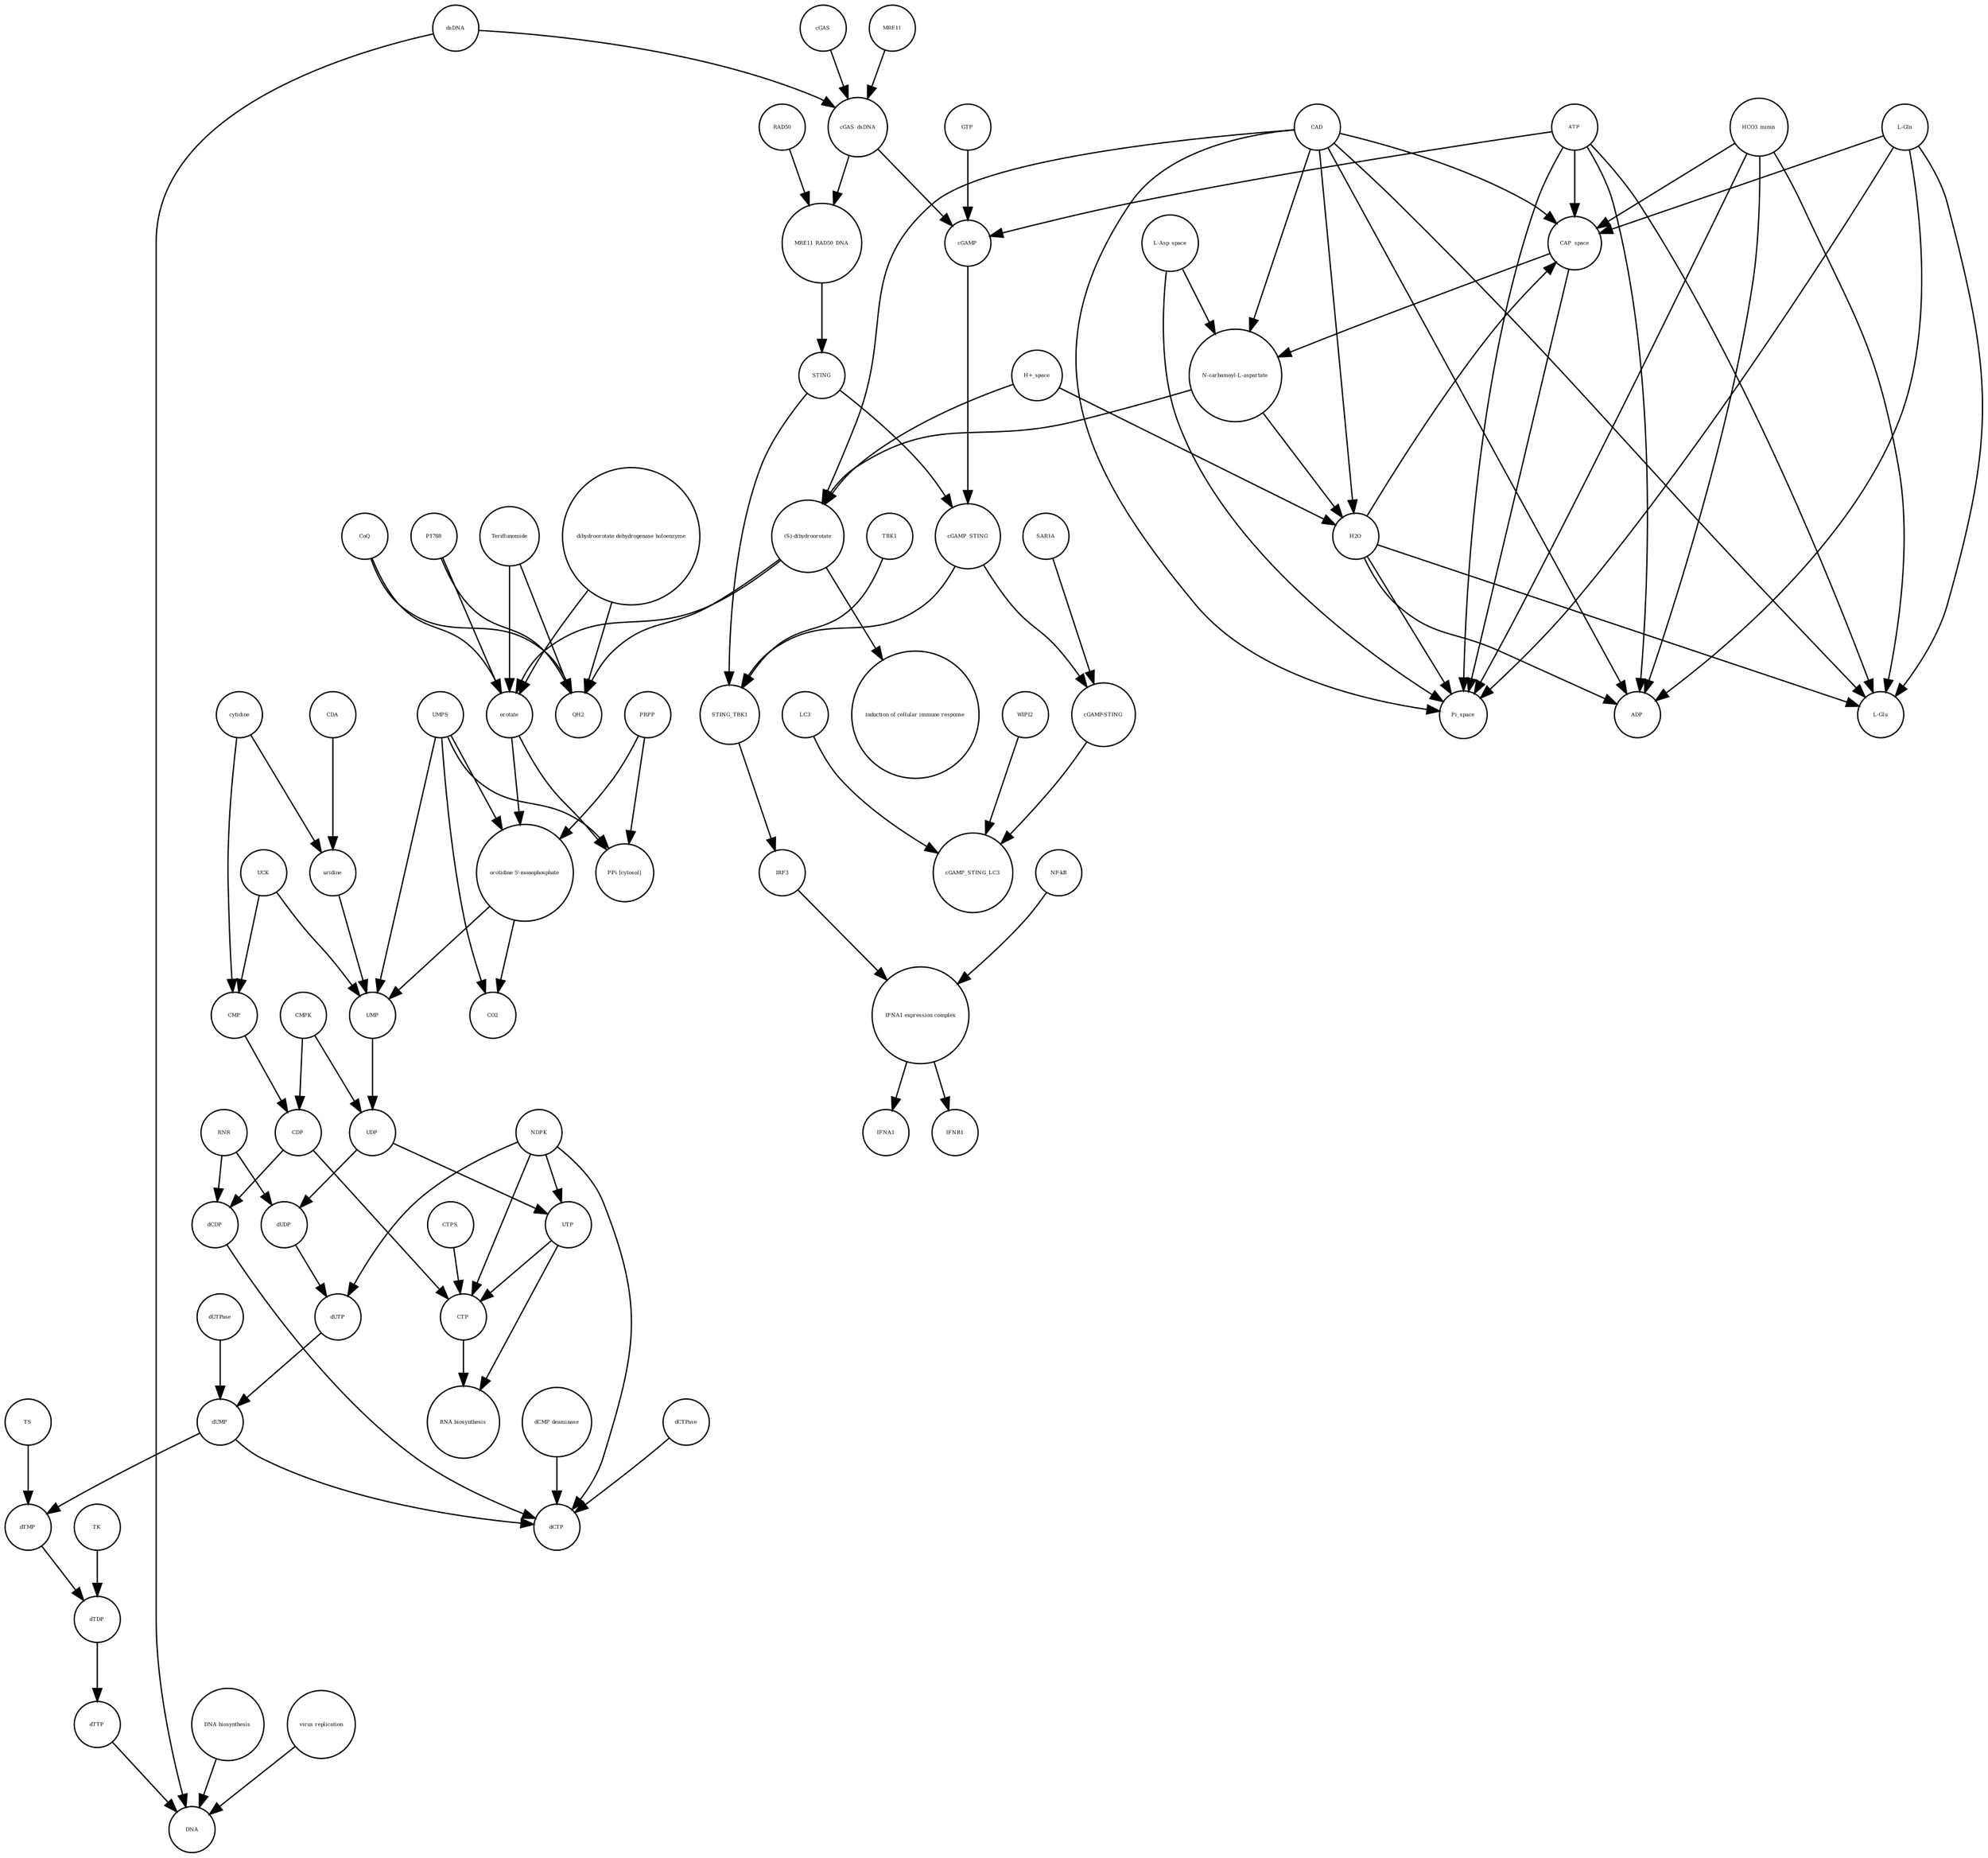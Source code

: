 strict digraph  {
UTP [annotation="", bipartite=0, cls="simple chemical", fontsize=4, label=UTP, shape=circle];
"RNA biosynthesis" [annotation="urn_miriam_obo.go_GO%3A0032774", bipartite=0, cls=phenotype, fontsize=4, label="RNA biosynthesis", shape=circle];
CTP [annotation="", bipartite=0, cls="simple chemical", fontsize=4, label=CTP, shape=circle];
"(S)-dihydroorotate" [annotation="", bipartite=0, cls="simple chemical", fontsize=4, label="(S)-dihydroorotate", shape=circle];
"induction of cellular immune response" [annotation="", bipartite=0, cls=phenotype, fontsize=4, label="induction of cellular immune response", shape=circle];
UDP [annotation="", bipartite=0, cls="simple chemical", fontsize=4, label=UDP, shape=circle];
SAR1A [annotation="", bipartite=0, cls=macromolecule, fontsize=4, label=SAR1A, shape=circle];
cGAMP_STING_LC3 [annotation="", bipartite=0, cls=complex, fontsize=4, label=cGAMP_STING_LC3, shape=circle];
"dihydroorotate dehydrogenase holoenzyme" [annotation="", bipartite=0, cls="simple chemical", fontsize=4, label="dihydroorotate dehydrogenase holoenzyme", shape=circle];
"H+_space" [annotation="", bipartite=0, cls="simple chemical", fontsize=4, label="H+_space", shape=circle];
TK [annotation="", bipartite=0, cls=macromolecule, fontsize=4, label=TK, shape=circle];
dUTP [annotation="", bipartite=0, cls="simple chemical", fontsize=4, label=dUTP, shape=circle];
dTMP [annotation="", bipartite=0, cls="simple chemical", fontsize=4, label=dTMP, shape=circle];
CoQ [annotation="", bipartite=0, cls="simple chemical", fontsize=4, label=CoQ, shape=circle];
CAP_space [annotation="", bipartite=0, cls="simple chemical", fontsize=4, label=CAP_space, shape=circle];
STING [annotation="", bipartite=0, cls="macromolecule multimer", fontsize=4, label=STING, shape=circle];
STING_TBK1 [annotation="", bipartite=0, cls=complex, fontsize=4, label=STING_TBK1, shape=circle];
QH2 [annotation="", bipartite=0, cls="simple chemical", fontsize=4, label=QH2, shape=circle];
CO2 [annotation="", bipartite=0, cls="simple chemical", fontsize=4, label=CO2, shape=circle];
"NF-kB" [annotation="", bipartite=0, cls=complex, fontsize=4, label="NF-kB", shape=circle];
dCDP [annotation="", bipartite=0, cls="simple chemical", fontsize=4, label=dCDP, shape=circle];
P1788 [annotation="", bipartite=0, cls="simple chemical", fontsize=4, label=P1788, shape=circle];
MRE11 [annotation="", bipartite=0, cls="macromolecule multimer", fontsize=4, label=MRE11, shape=circle];
"N-carbamoyl-L-aspartate" [annotation="", bipartite=0, cls="simple chemical", fontsize=4, label="N-carbamoyl-L-aspartate", shape=circle];
"L-Glu" [annotation="", bipartite=0, cls="simple chemical", fontsize=4, label="L-Glu", shape=circle];
IFNB1 [annotation="", bipartite=0, cls="nucleic acid feature", fontsize=4, label=IFNB1, shape=circle];
LC3 [annotation="", bipartite=0, cls=macromolecule, fontsize=4, label=LC3, shape=circle];
UMP [annotation="", bipartite=0, cls="simple chemical", fontsize=4, label=UMP, shape=circle];
"L-Gln" [annotation="", bipartite=0, cls="simple chemical", fontsize=4, label="L-Gln", shape=circle];
dTTP [annotation="", bipartite=0, cls="simple chemical", fontsize=4, label=dTTP, shape=circle];
dsDNA [annotation="", bipartite=0, cls="simple chemical", fontsize=4, label=dsDNA, shape=circle];
GTP [annotation="", bipartite=0, cls="simple chemical", fontsize=4, label=GTP, shape=circle];
WIPI2 [annotation="", bipartite=0, cls=macromolecule, fontsize=4, label=WIPI2, shape=circle];
orotate [annotation="", bipartite=0, cls="simple chemical", fontsize=4, label=orotate, shape=circle];
uridine [annotation="", bipartite=0, cls="simple chemical", fontsize=4, label=uridine, shape=circle];
MRE11_RAD50_DNA [annotation="", bipartite=0, cls=complex, fontsize=4, label=MRE11_RAD50_DNA, shape=circle];
"IFNA1 expression complex" [annotation="", bipartite=0, cls=complex, fontsize=4, label="IFNA1 expression complex", shape=circle];
ADP [annotation="", bipartite=0, cls="simple chemical", fontsize=4, label=ADP, shape=circle];
cGAMP [annotation="", bipartite=0, cls="simple chemical", fontsize=4, label=cGAMP, shape=circle];
Teriflunomide [annotation="", bipartite=0, cls="simple chemical", fontsize=4, label=Teriflunomide, shape=circle];
"orotidine 5'-monophosphate" [annotation="", bipartite=0, cls="simple chemical", fontsize=4, label="orotidine 5'-monophosphate", shape=circle];
"PPi [cytosol]" [annotation="", bipartite=0, cls="simple chemical", fontsize=4, label="PPi [cytosol]", shape=circle];
CTPS [annotation="", bipartite=0, cls=macromolecule, fontsize=4, label=CTPS, shape=circle];
cGAS_dsDNA [annotation="", bipartite=0, cls=complex, fontsize=4, label=cGAS_dsDNA, shape=circle];
RAD50 [annotation="", bipartite=0, cls="macromolecule multimer", fontsize=4, label=RAD50, shape=circle];
Pi_space [annotation="", bipartite=0, cls="simple chemical", fontsize=4, label=Pi_space, shape=circle];
"L-Asp_space" [annotation="", bipartite=0, cls="simple chemical", fontsize=4, label="L-Asp_space", shape=circle];
CDA [annotation="", bipartite=0, cls=macromolecule, fontsize=4, label=CDA, shape=circle];
cGAS [annotation="", bipartite=0, cls=macromolecule, fontsize=4, label=cGAS, shape=circle];
PRPP [annotation="", bipartite=0, cls="simple chemical", fontsize=4, label=PRPP, shape=circle];
"dCMP deaminase" [annotation="", bipartite=0, cls=macromolecule, fontsize=4, label="dCMP deaminase", shape=circle];
NDPK [annotation="", bipartite=0, cls=macromolecule, fontsize=4, label=NDPK, shape=circle];
dUMP [annotation="", bipartite=0, cls="simple chemical", fontsize=4, label=dUMP, shape=circle];
CMPK [annotation="", bipartite=0, cls=macromolecule, fontsize=4, label=CMPK, shape=circle];
RNR [annotation="", bipartite=0, cls=macromolecule, fontsize=4, label=RNR, shape=circle];
UMPS [annotation="", bipartite=0, cls="macromolecule multimer", fontsize=4, label=UMPS, shape=circle];
TBK1 [annotation="", bipartite=0, cls=macromolecule, fontsize=4, label=TBK1, shape=circle];
UCK [annotation="", bipartite=0, cls=macromolecule, fontsize=4, label=UCK, shape=circle];
DNA [annotation="", bipartite=0, cls="nucleic acid feature", fontsize=4, label=DNA, shape=circle];
"cGAMP-STING" [annotation="", bipartite=0, cls=complex, fontsize=4, label="cGAMP-STING", shape=circle];
"DNA biosynthesis" [annotation="urn_miriam_obo.go_GO%3A0071897", bipartite=0, cls=phenotype, fontsize=4, label="DNA biosynthesis", shape=circle];
CAD [annotation="", bipartite=0, cls=macromolecule, fontsize=4, label=CAD, shape=circle];
ATP [annotation="", bipartite=0, cls="simple chemical", fontsize=4, label=ATP, shape=circle];
H2O [annotation="", bipartite=0, cls="simple chemical", fontsize=4, label=H2O, shape=circle];
dUTPase [annotation="", bipartite=0, cls=macromolecule, fontsize=4, label=dUTPase, shape=circle];
dUDP [annotation="", bipartite=0, cls="simple chemical", fontsize=4, label=dUDP, shape=circle];
IRF3 [annotation="", bipartite=0, cls="macromolecule multimer", fontsize=4, label=IRF3, shape=circle];
dTDP [annotation="", bipartite=0, cls="simple chemical", fontsize=4, label=dTDP, shape=circle];
CDP [annotation="", bipartite=0, cls="simple chemical", fontsize=4, label=CDP, shape=circle];
dCTP [annotation="", bipartite=0, cls="simple chemical", fontsize=4, label=dCTP, shape=circle];
TS [annotation="", bipartite=0, cls=macromolecule, fontsize=4, label=TS, shape=circle];
cGAMP_STING [annotation="", bipartite=0, cls=complex, fontsize=4, label=cGAMP_STING, shape=circle];
cytidine [annotation="", bipartite=0, cls="simple chemical", fontsize=4, label=cytidine, shape=circle];
dCTPase [annotation="", bipartite=0, cls=macromolecule, fontsize=4, label=dCTPase, shape=circle];
"virus replication" [annotation="", bipartite=0, cls=phenotype, fontsize=4, label="virus replication", shape=circle];
IFNA1 [annotation="", bipartite=0, cls="nucleic acid feature", fontsize=4, label=IFNA1, shape=circle];
HCO3_minus [annotation="", bipartite=0, cls="simple chemical", fontsize=4, label=HCO3_minus, shape=circle];
CMP [annotation="", bipartite=0, cls="simple chemical", fontsize=4, label=CMP, shape=circle];
UTP -> "RNA biosynthesis"  [annotation="", interaction_type="necessary stimulation"];
UTP -> CTP  [annotation="", interaction_type=production];
CTP -> "RNA biosynthesis"  [annotation="", interaction_type="necessary stimulation"];
"(S)-dihydroorotate" -> "induction of cellular immune response"  [annotation="", interaction_type="necessary stimulation"];
"(S)-dihydroorotate" -> QH2  [annotation="", interaction_type=production];
"(S)-dihydroorotate" -> orotate  [annotation="", interaction_type=production];
UDP -> UTP  [annotation="", interaction_type=production];
UDP -> dUDP  [annotation="", interaction_type=production];
SAR1A -> "cGAMP-STING"  [annotation="", interaction_type=catalysis];
"dihydroorotate dehydrogenase holoenzyme" -> QH2  [annotation=urn_miriam_reactome_REACT_1698, interaction_type=catalysis];
"dihydroorotate dehydrogenase holoenzyme" -> orotate  [annotation=urn_miriam_reactome_REACT_1698, interaction_type=catalysis];
"H+_space" -> H2O  [annotation="", interaction_type=production];
"H+_space" -> "(S)-dihydroorotate"  [annotation="", interaction_type=production];
TK -> dTDP  [annotation="", interaction_type=catalysis];
dUTP -> dUMP  [annotation="", interaction_type=production];
dTMP -> dTDP  [annotation="", interaction_type=production];
CoQ -> QH2  [annotation="", interaction_type=production];
CoQ -> orotate  [annotation="", interaction_type=production];
CAP_space -> Pi_space  [annotation="", interaction_type=production];
CAP_space -> "N-carbamoyl-L-aspartate"  [annotation="", interaction_type=production];
STING -> cGAMP_STING  [annotation="", interaction_type=production];
STING -> STING_TBK1  [annotation="", interaction_type=production];
STING_TBK1 -> IRF3  [annotation="", interaction_type=catalysis];
"NF-kB" -> "IFNA1 expression complex"  [annotation="", interaction_type=production];
dCDP -> dCTP  [annotation="", interaction_type=production];
P1788 -> QH2  [annotation=urn_miriam_reactome_REACT_1698, interaction_type=inhibition];
P1788 -> orotate  [annotation=urn_miriam_reactome_REACT_1698, interaction_type=inhibition];
MRE11 -> cGAS_dsDNA  [annotation="", interaction_type=production];
"N-carbamoyl-L-aspartate" -> H2O  [annotation="", interaction_type=production];
"N-carbamoyl-L-aspartate" -> "(S)-dihydroorotate"  [annotation="", interaction_type=production];
LC3 -> cGAMP_STING_LC3  [annotation="", interaction_type=production];
UMP -> UDP  [annotation="", interaction_type=production];
"L-Gln" -> "L-Glu"  [annotation="", interaction_type=production];
"L-Gln" -> CAP_space  [annotation="", interaction_type=production];
"L-Gln" -> Pi_space  [annotation="", interaction_type=production];
"L-Gln" -> ADP  [annotation="", interaction_type=production];
dTTP -> DNA  [annotation="", interaction_type=production];
dsDNA -> cGAS_dsDNA  [annotation="", interaction_type=production];
dsDNA -> DNA  [annotation="", interaction_type=production];
GTP -> cGAMP  [annotation="", interaction_type=production];
WIPI2 -> cGAMP_STING_LC3  [annotation="", interaction_type=catalysis];
orotate -> "orotidine 5'-monophosphate"  [annotation="", interaction_type=production];
orotate -> "PPi [cytosol]"  [annotation="", interaction_type=production];
uridine -> UMP  [annotation="", interaction_type=production];
MRE11_RAD50_DNA -> STING  [annotation="", interaction_type=catalysis];
"IFNA1 expression complex" -> IFNA1  [annotation="", interaction_type=stimulation];
"IFNA1 expression complex" -> IFNB1  [annotation="", interaction_type=stimulation];
cGAMP -> cGAMP_STING  [annotation="", interaction_type=production];
Teriflunomide -> QH2  [annotation=urn_miriam_reactome_REACT_1698, interaction_type=inhibition];
Teriflunomide -> orotate  [annotation=urn_miriam_reactome_REACT_1698, interaction_type=inhibition];
"orotidine 5'-monophosphate" -> UMP  [annotation="", interaction_type=production];
"orotidine 5'-monophosphate" -> CO2  [annotation="", interaction_type=production];
CTPS -> CTP  [annotation="", interaction_type=catalysis];
cGAS_dsDNA -> cGAMP  [annotation="", interaction_type=catalysis];
cGAS_dsDNA -> MRE11_RAD50_DNA  [annotation="", interaction_type=production];
RAD50 -> MRE11_RAD50_DNA  [annotation="", interaction_type=production];
"L-Asp_space" -> Pi_space  [annotation="", interaction_type=production];
"L-Asp_space" -> "N-carbamoyl-L-aspartate"  [annotation="", interaction_type=production];
CDA -> uridine  [annotation="", interaction_type=catalysis];
cGAS -> cGAS_dsDNA  [annotation="", interaction_type=production];
PRPP -> "orotidine 5'-monophosphate"  [annotation="", interaction_type=production];
PRPP -> "PPi [cytosol]"  [annotation="", interaction_type=production];
"dCMP deaminase" -> dCTP  [annotation="", interaction_type=catalysis];
NDPK -> UTP  [annotation="", interaction_type=catalysis];
NDPK -> dUTP  [annotation="", interaction_type=catalysis];
NDPK -> dCTP  [annotation="", interaction_type=catalysis];
NDPK -> CTP  [annotation="", interaction_type=catalysis];
dUMP -> dTMP  [annotation="", interaction_type=production];
dUMP -> dCTP  [annotation="", interaction_type=production];
CMPK -> CDP  [annotation="", interaction_type=catalysis];
CMPK -> UDP  [annotation="", interaction_type=catalysis];
RNR -> dCDP  [annotation="", interaction_type=catalysis];
RNR -> dUDP  [annotation="", interaction_type=catalysis];
UMPS -> UMP  [annotation=urn_miriam_reactome_REACT_1698, interaction_type=catalysis];
UMPS -> CO2  [annotation=urn_miriam_reactome_REACT_1698, interaction_type=catalysis];
UMPS -> "orotidine 5'-monophosphate"  [annotation=urn_miriam_reactome_REACT_1698, interaction_type=catalysis];
UMPS -> "PPi [cytosol]"  [annotation=urn_miriam_reactome_REACT_1698, interaction_type=catalysis];
TBK1 -> STING_TBK1  [annotation="", interaction_type=production];
UCK -> CMP  [annotation="", interaction_type=catalysis];
UCK -> UMP  [annotation="", interaction_type=catalysis];
"cGAMP-STING" -> cGAMP_STING_LC3  [annotation="", interaction_type=production];
"DNA biosynthesis" -> DNA  [annotation="", interaction_type=catalysis];
CAD -> ADP  [annotation=urn_miriam_reactome_REACT_1698, interaction_type=catalysis];
CAD -> CAP_space  [annotation=urn_miriam_reactome_REACT_1698, interaction_type=catalysis];
CAD -> Pi_space  [annotation=urn_miriam_reactome_REACT_1698, interaction_type=catalysis];
CAD -> "L-Glu"  [annotation=urn_miriam_reactome_REACT_1698, interaction_type=catalysis];
CAD -> "(S)-dihydroorotate"  [annotation=urn_miriam_reactome_REACT_1698, interaction_type=catalysis];
CAD -> H2O  [annotation=urn_miriam_reactome_REACT_1698, interaction_type=catalysis];
CAD -> "N-carbamoyl-L-aspartate"  [annotation=urn_miriam_reactome_REACT_1698, interaction_type=catalysis];
ATP -> cGAMP  [annotation="", interaction_type=production];
ATP -> ADP  [annotation="", interaction_type=production];
ATP -> CAP_space  [annotation="", interaction_type=production];
ATP -> Pi_space  [annotation="", interaction_type=production];
ATP -> "L-Glu"  [annotation="", interaction_type=production];
H2O -> "L-Glu"  [annotation="", interaction_type=production];
H2O -> CAP_space  [annotation="", interaction_type=production];
H2O -> Pi_space  [annotation="", interaction_type=production];
H2O -> ADP  [annotation="", interaction_type=production];
dUTPase -> dUMP  [annotation="", interaction_type=catalysis];
dUDP -> dUTP  [annotation="", interaction_type=production];
IRF3 -> "IFNA1 expression complex"  [annotation="", interaction_type=production];
dTDP -> dTTP  [annotation="", interaction_type=production];
CDP -> dCDP  [annotation="", interaction_type=production];
CDP -> CTP  [annotation="", interaction_type=production];
TS -> dTMP  [annotation="", interaction_type=catalysis];
cGAMP_STING -> STING_TBK1  [annotation="", interaction_type=production];
cGAMP_STING -> "cGAMP-STING"  [annotation="", interaction_type=production];
cytidine -> CMP  [annotation="", interaction_type=production];
cytidine -> uridine  [annotation="", interaction_type=production];
dCTPase -> dCTP  [annotation="", interaction_type=catalysis];
"virus replication" -> DNA  [annotation="", interaction_type=inhibition];
HCO3_minus -> "L-Glu"  [annotation="", interaction_type=production];
HCO3_minus -> CAP_space  [annotation="", interaction_type=production];
HCO3_minus -> Pi_space  [annotation="", interaction_type=production];
HCO3_minus -> ADP  [annotation="", interaction_type=production];
CMP -> CDP  [annotation="", interaction_type=production];
}
